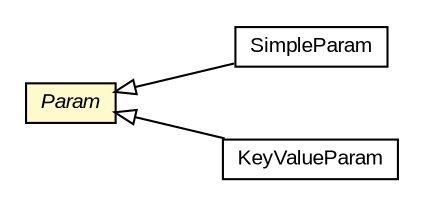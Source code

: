 #!/usr/local/bin/dot
#
# Class diagram 
# Generated by UMLGraph version R5_6-24-gf6e263 (http://www.umlgraph.org/)
#

digraph G {
	edge [fontname="arial",fontsize=10,labelfontname="arial",labelfontsize=10];
	node [fontname="arial",fontsize=10,shape=plaintext];
	nodesep=0.25;
	ranksep=0.5;
	rankdir=LR;
	// io.reinert.requestor.header.Param
	c8502 [label=<<table title="io.reinert.requestor.header.Param" border="0" cellborder="1" cellspacing="0" cellpadding="2" port="p" bgcolor="lemonChiffon" href="./Param.html">
		<tr><td><table border="0" cellspacing="0" cellpadding="1">
<tr><td align="center" balign="center"><font face="arial italic"> Param </font></td></tr>
		</table></td></tr>
		</table>>, URL="./Param.html", fontname="arial", fontcolor="black", fontsize=10.0];
	// io.reinert.requestor.header.Param.SimpleParam
	c8503 [label=<<table title="io.reinert.requestor.header.Param.SimpleParam" border="0" cellborder="1" cellspacing="0" cellpadding="2" port="p" href="./Param.SimpleParam.html">
		<tr><td><table border="0" cellspacing="0" cellpadding="1">
<tr><td align="center" balign="center"> SimpleParam </td></tr>
		</table></td></tr>
		</table>>, URL="./Param.SimpleParam.html", fontname="arial", fontcolor="black", fontsize=10.0];
	// io.reinert.requestor.header.Param.KeyValueParam
	c8504 [label=<<table title="io.reinert.requestor.header.Param.KeyValueParam" border="0" cellborder="1" cellspacing="0" cellpadding="2" port="p" href="./Param.KeyValueParam.html">
		<tr><td><table border="0" cellspacing="0" cellpadding="1">
<tr><td align="center" balign="center"> KeyValueParam </td></tr>
		</table></td></tr>
		</table>>, URL="./Param.KeyValueParam.html", fontname="arial", fontcolor="black", fontsize=10.0];
	//io.reinert.requestor.header.Param.SimpleParam extends io.reinert.requestor.header.Param
	c8502:p -> c8503:p [dir=back,arrowtail=empty];
	//io.reinert.requestor.header.Param.KeyValueParam extends io.reinert.requestor.header.Param
	c8502:p -> c8504:p [dir=back,arrowtail=empty];
}

